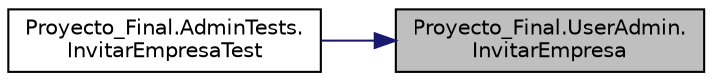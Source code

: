 digraph "Proyecto_Final.UserAdmin.InvitarEmpresa"
{
 // INTERACTIVE_SVG=YES
 // LATEX_PDF_SIZE
  edge [fontname="Helvetica",fontsize="10",labelfontname="Helvetica",labelfontsize="10"];
  node [fontname="Helvetica",fontsize="10",shape=record];
  rankdir="RL";
  Node1 [label="Proyecto_Final.UserAdmin.\lInvitarEmpresa",height=0.2,width=0.4,color="black", fillcolor="grey75", style="filled", fontcolor="black",tooltip="Invita a una empresa desde cualquier IUserInterface siempre y cuando esta empresa no haya sido invita..."];
  Node1 -> Node2 [dir="back",color="midnightblue",fontsize="10",style="solid",fontname="Helvetica"];
  Node2 [label="Proyecto_Final.AdminTests.\lInvitarEmpresaTest",height=0.2,width=0.4,color="black", fillcolor="white", style="filled",URL="$classProyecto__Final_1_1AdminTests.html#a30d2096b644937554d19b085f2fea03c",tooltip="Prueba que se pueda aceptar una invitacion."];
}
